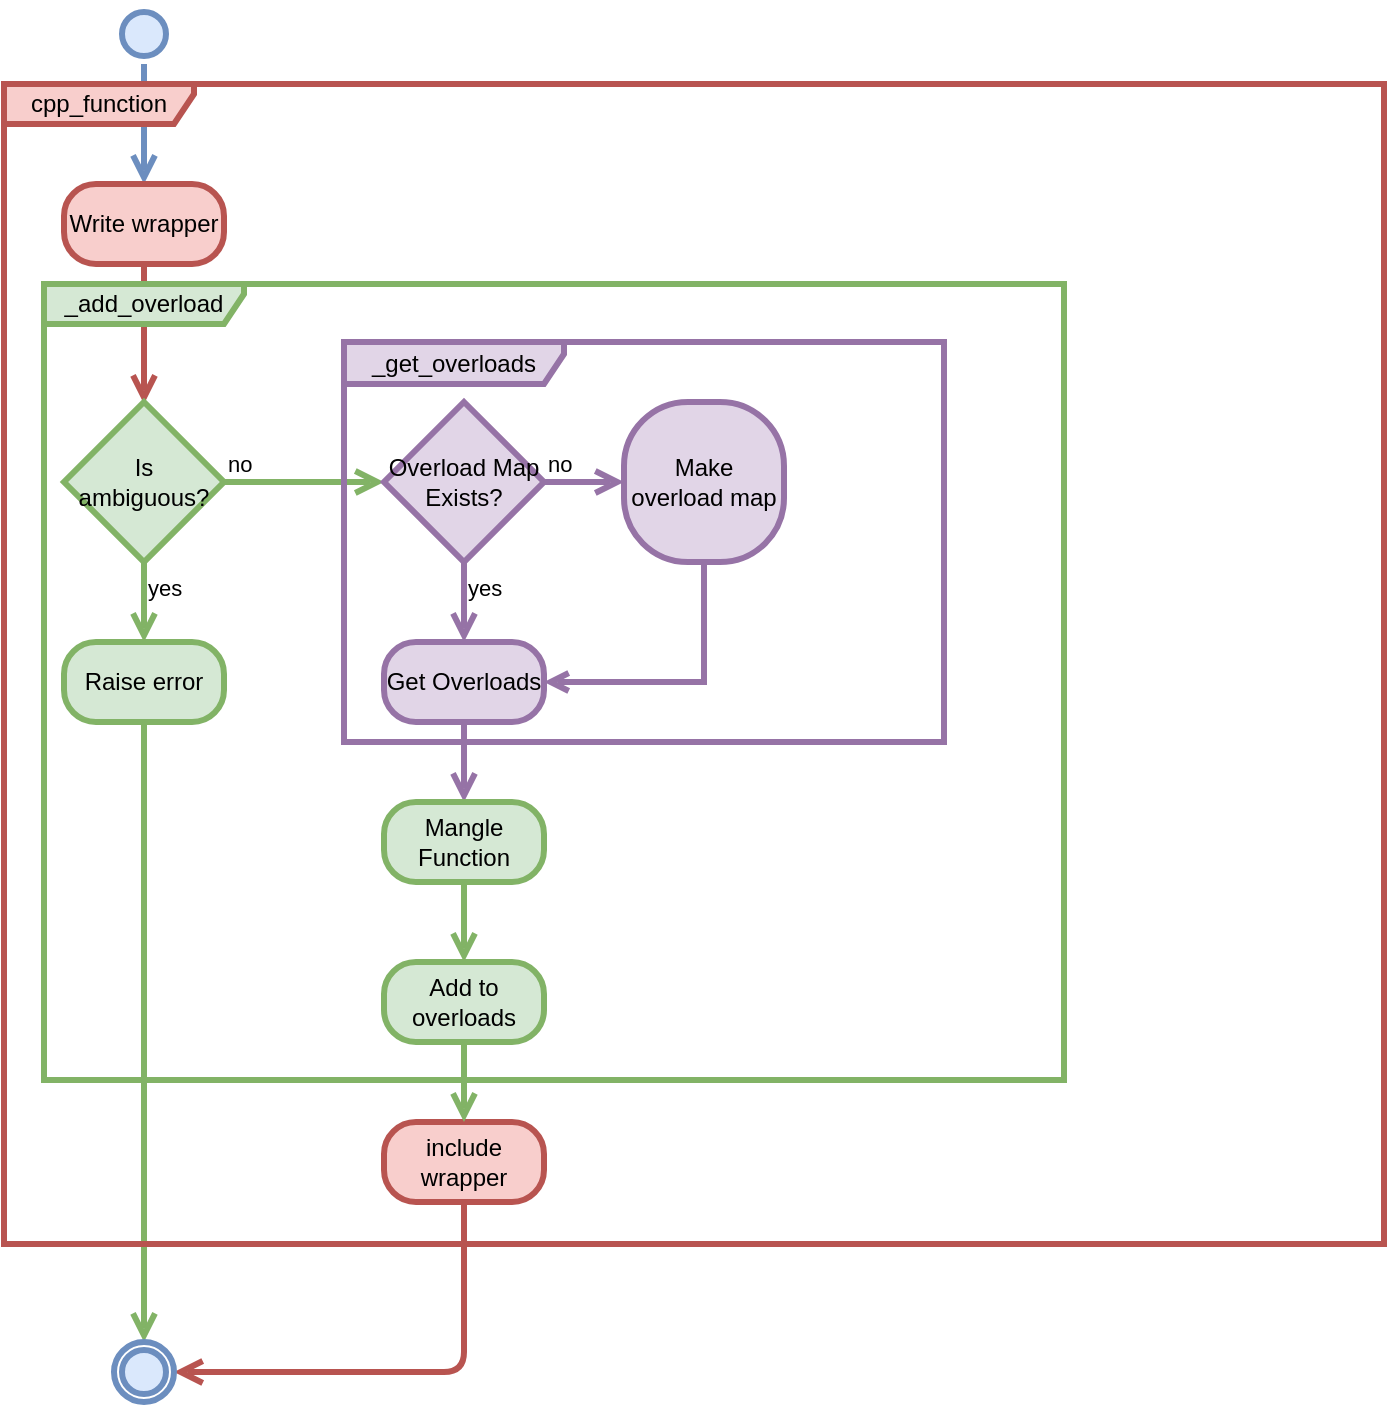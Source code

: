<mxfile version="11.2.5" type="device" pages="2"><diagram id="ijckt-XA7amNmNblk7tS" name="FunctionOverload"><mxGraphModel dx="1392" dy="832" grid="1" gridSize="10" guides="1" tooltips="1" connect="1" arrows="1" fold="1" page="1" pageScale="1" pageWidth="850" pageHeight="1100" math="0" shadow="0"><root><mxCell id="0"/><mxCell id="1" parent="0"/><mxCell id="2J3BSDt3Z5LRyIz0xKGh-1" value="" style="ellipse;html=1;shape=startState;fillColor=#dae8fc;strokeColor=#6c8ebf;strokeWidth=3;" vertex="1" parent="1"><mxGeometry x="65" y="30" width="30" height="30" as="geometry"/></mxCell><mxCell id="2J3BSDt3Z5LRyIz0xKGh-2" value="" style="edgeStyle=orthogonalEdgeStyle;html=1;verticalAlign=bottom;endArrow=open;endSize=8;strokeColor=#6c8ebf;entryX=0.5;entryY=0;entryDx=0;entryDy=0;fillColor=#dae8fc;strokeWidth=3;" edge="1" source="2J3BSDt3Z5LRyIz0xKGh-1" parent="1"><mxGeometry relative="1" as="geometry"><mxPoint x="80" y="120" as="targetPoint"/></mxGeometry></mxCell><mxCell id="NcnbNS6Pvzsfab10dmm4-2" value="Write wrapper" style="rounded=1;whiteSpace=wrap;html=1;arcSize=40;fillColor=#f8cecc;strokeColor=#b85450;align=center;strokeWidth=3;" vertex="1" parent="1"><mxGeometry x="40" y="120" width="80" height="40" as="geometry"/></mxCell><mxCell id="NcnbNS6Pvzsfab10dmm4-3" value="" style="edgeStyle=orthogonalEdgeStyle;html=1;verticalAlign=bottom;endArrow=open;endSize=8;strokeColor=#b85450;exitX=0.5;exitY=1;exitDx=0;exitDy=0;strokeWidth=3;fillColor=#f8cecc;" edge="1" source="NcnbNS6Pvzsfab10dmm4-2" parent="1"><mxGeometry relative="1" as="geometry"><mxPoint x="80" y="230" as="targetPoint"/><mxPoint x="80" y="189" as="sourcePoint"/></mxGeometry></mxCell><mxCell id="NcnbNS6Pvzsfab10dmm4-4" value="include wrapper" style="rounded=1;whiteSpace=wrap;html=1;arcSize=40;fillColor=#f8cecc;strokeColor=#b85450;align=center;strokeWidth=3;" vertex="1" parent="1"><mxGeometry x="200" y="589" width="80" height="40" as="geometry"/></mxCell><mxCell id="NcnbNS6Pvzsfab10dmm4-5" value="" style="edgeStyle=orthogonalEdgeStyle;html=1;verticalAlign=bottom;endArrow=open;endSize=8;strokeColor=#b85450;exitX=0.5;exitY=1;exitDx=0;exitDy=0;entryX=1;entryY=0.5;entryDx=0;entryDy=0;strokeWidth=3;fillColor=#f8cecc;" edge="1" source="NcnbNS6Pvzsfab10dmm4-4" parent="1" target="NcnbNS6Pvzsfab10dmm4-24"><mxGeometry relative="1" as="geometry"><mxPoint x="30" y="689" as="targetPoint"/></mxGeometry></mxCell><mxCell id="NcnbNS6Pvzsfab10dmm4-6" value="Is ambiguous?" style="rhombus;whiteSpace=wrap;html=1;fillColor=#d5e8d4;strokeColor=#82b366;align=center;strokeWidth=3;" vertex="1" parent="1"><mxGeometry x="40" y="229" width="80" height="80" as="geometry"/></mxCell><mxCell id="NcnbNS6Pvzsfab10dmm4-7" value="no" style="edgeStyle=orthogonalEdgeStyle;html=1;align=left;verticalAlign=bottom;endArrow=open;endSize=8;strokeColor=#82b366;entryX=0;entryY=0.5;entryDx=0;entryDy=0;strokeWidth=3;fillColor=#d5e8d4;" edge="1" source="NcnbNS6Pvzsfab10dmm4-6" parent="1" target="NcnbNS6Pvzsfab10dmm4-9"><mxGeometry x="-1" relative="1" as="geometry"><mxPoint x="220" y="269" as="targetPoint"/></mxGeometry></mxCell><mxCell id="NcnbNS6Pvzsfab10dmm4-8" value="yes" style="edgeStyle=orthogonalEdgeStyle;html=1;align=left;verticalAlign=top;endArrow=open;endSize=8;strokeColor=#82b366;entryX=0.5;entryY=0;entryDx=0;entryDy=0;fillColor=#d5e8d4;strokeWidth=3;" edge="1" source="NcnbNS6Pvzsfab10dmm4-6" parent="1" target="NcnbNS6Pvzsfab10dmm4-22"><mxGeometry x="-1" relative="1" as="geometry"><mxPoint x="80" y="349" as="targetPoint"/><mxPoint as="offset"/></mxGeometry></mxCell><mxCell id="NcnbNS6Pvzsfab10dmm4-9" value="Overload Map Exists?" style="rhombus;whiteSpace=wrap;html=1;fillColor=#e1d5e7;strokeColor=#9673a6;align=center;strokeWidth=3;" vertex="1" parent="1"><mxGeometry x="200" y="229" width="80" height="80" as="geometry"/></mxCell><mxCell id="NcnbNS6Pvzsfab10dmm4-11" value="yes" style="edgeStyle=orthogonalEdgeStyle;html=1;align=left;verticalAlign=top;endArrow=open;endSize=8;strokeColor=#9673a6;entryX=0.5;entryY=0;entryDx=0;entryDy=0;fillColor=#e1d5e7;strokeWidth=3;" edge="1" source="NcnbNS6Pvzsfab10dmm4-9" parent="1" target="NcnbNS6Pvzsfab10dmm4-15"><mxGeometry x="-1" relative="1" as="geometry"><mxPoint x="320" y="339" as="targetPoint"/><mxPoint as="offset"/></mxGeometry></mxCell><mxCell id="NcnbNS6Pvzsfab10dmm4-17" style="edgeStyle=orthogonalEdgeStyle;rounded=0;orthogonalLoop=1;jettySize=auto;html=1;exitX=0.5;exitY=1;exitDx=0;exitDy=0;entryX=1;entryY=0.5;entryDx=0;entryDy=0;endArrow=open;endFill=0;startArrow=none;startFill=0;strokeWidth=3;fillColor=#e1d5e7;strokeColor=#9673a6;" edge="1" parent="1" source="NcnbNS6Pvzsfab10dmm4-12" target="NcnbNS6Pvzsfab10dmm4-15"><mxGeometry relative="1" as="geometry"/></mxCell><mxCell id="NcnbNS6Pvzsfab10dmm4-12" value="Make overload map" style="rounded=1;whiteSpace=wrap;html=1;arcSize=40;fillColor=#e1d5e7;strokeColor=#9673a6;align=center;strokeWidth=3;" vertex="1" parent="1"><mxGeometry x="320" y="229" width="80" height="80" as="geometry"/></mxCell><mxCell id="NcnbNS6Pvzsfab10dmm4-14" value="no" style="edgeStyle=orthogonalEdgeStyle;html=1;align=left;verticalAlign=bottom;endArrow=open;endSize=8;strokeColor=#9673a6;strokeWidth=3;fillColor=#e1d5e7;" edge="1" parent="1" source="NcnbNS6Pvzsfab10dmm4-9" target="NcnbNS6Pvzsfab10dmm4-12"><mxGeometry x="-1" relative="1" as="geometry"><mxPoint x="460" y="259" as="targetPoint"/><mxPoint x="280" y="269" as="sourcePoint"/></mxGeometry></mxCell><mxCell id="NcnbNS6Pvzsfab10dmm4-15" value="Get Overloads" style="rounded=1;whiteSpace=wrap;html=1;arcSize=40;fillColor=#e1d5e7;strokeColor=#9673a6;align=center;strokeWidth=3;" vertex="1" parent="1"><mxGeometry x="200" y="349" width="80" height="40" as="geometry"/></mxCell><mxCell id="NcnbNS6Pvzsfab10dmm4-16" value="" style="edgeStyle=orthogonalEdgeStyle;html=1;verticalAlign=bottom;endArrow=open;endSize=8;strokeColor=#9673a6;entryX=0.5;entryY=0;entryDx=0;entryDy=0;fillColor=#e1d5e7;strokeWidth=3;" edge="1" source="NcnbNS6Pvzsfab10dmm4-15" parent="1" target="NcnbNS6Pvzsfab10dmm4-18"><mxGeometry relative="1" as="geometry"><mxPoint x="240" y="459" as="targetPoint"/></mxGeometry></mxCell><mxCell id="NcnbNS6Pvzsfab10dmm4-18" value="Mangle Function" style="rounded=1;whiteSpace=wrap;html=1;arcSize=40;fillColor=#d5e8d4;strokeColor=#82b366;align=center;strokeWidth=3;" vertex="1" parent="1"><mxGeometry x="200" y="429" width="80" height="40" as="geometry"/></mxCell><mxCell id="NcnbNS6Pvzsfab10dmm4-19" value="" style="edgeStyle=orthogonalEdgeStyle;html=1;verticalAlign=bottom;endArrow=open;endSize=8;strokeColor=#82b366;entryX=0.5;entryY=0;entryDx=0;entryDy=0;strokeWidth=3;fillColor=#d5e8d4;" edge="1" source="NcnbNS6Pvzsfab10dmm4-18" parent="1" target="NcnbNS6Pvzsfab10dmm4-20"><mxGeometry relative="1" as="geometry"><mxPoint x="250" y="589" as="targetPoint"/></mxGeometry></mxCell><mxCell id="NcnbNS6Pvzsfab10dmm4-20" value="Add to overloads" style="rounded=1;whiteSpace=wrap;html=1;arcSize=40;fillColor=#d5e8d4;strokeColor=#82b366;align=center;strokeWidth=3;" vertex="1" parent="1"><mxGeometry x="200" y="509" width="80" height="40" as="geometry"/></mxCell><mxCell id="NcnbNS6Pvzsfab10dmm4-21" value="" style="edgeStyle=orthogonalEdgeStyle;html=1;verticalAlign=bottom;endArrow=open;endSize=8;strokeColor=#82b366;entryX=0.5;entryY=0;entryDx=0;entryDy=0;strokeWidth=3;fillColor=#d5e8d4;" edge="1" source="NcnbNS6Pvzsfab10dmm4-20" parent="1" target="NcnbNS6Pvzsfab10dmm4-4"><mxGeometry relative="1" as="geometry"><mxPoint x="260" y="609" as="targetPoint"/></mxGeometry></mxCell><mxCell id="NcnbNS6Pvzsfab10dmm4-22" value="Raise error" style="rounded=1;whiteSpace=wrap;html=1;arcSize=40;fillColor=#d5e8d4;strokeColor=#82b366;align=center;strokeWidth=3;" vertex="1" parent="1"><mxGeometry x="40" y="349" width="80" height="40" as="geometry"/></mxCell><mxCell id="NcnbNS6Pvzsfab10dmm4-23" value="" style="edgeStyle=orthogonalEdgeStyle;html=1;verticalAlign=bottom;endArrow=open;endSize=8;strokeColor=#82b366;entryX=0.5;entryY=0;entryDx=0;entryDy=0;fillColor=#d5e8d4;strokeWidth=3;" edge="1" source="NcnbNS6Pvzsfab10dmm4-22" parent="1" target="NcnbNS6Pvzsfab10dmm4-24"><mxGeometry relative="1" as="geometry"><mxPoint x="100" y="449" as="targetPoint"/></mxGeometry></mxCell><mxCell id="NcnbNS6Pvzsfab10dmm4-24" value="" style="ellipse;html=1;shape=endState;fillColor=#dae8fc;strokeColor=#6c8ebf;strokeWidth=3;" vertex="1" parent="1"><mxGeometry x="65" y="699" width="30" height="30" as="geometry"/></mxCell><mxCell id="NcnbNS6Pvzsfab10dmm4-25" value="_get_overloads" style="shape=umlFrame;whiteSpace=wrap;html=1;align=center;width=110;height=21;fillColor=#e1d5e7;strokeColor=#9673a6;strokeWidth=3;" vertex="1" parent="1"><mxGeometry x="180" y="199" width="300" height="200" as="geometry"/></mxCell><mxCell id="NcnbNS6Pvzsfab10dmm4-26" value="_add_overload" style="shape=umlFrame;whiteSpace=wrap;html=1;align=center;width=100;height=20;fillColor=#d5e8d4;strokeColor=#82b366;strokeWidth=3;" vertex="1" parent="1"><mxGeometry x="30" y="170" width="510" height="398" as="geometry"/></mxCell><mxCell id="NcnbNS6Pvzsfab10dmm4-1" value="cpp_function" style="shape=umlFrame;whiteSpace=wrap;html=1;align=center;width=95;height=20;fillColor=#f8cecc;strokeColor=#b85450;strokeWidth=3;" vertex="1" parent="1"><mxGeometry x="10" y="70" width="690" height="580" as="geometry"/></mxCell></root></mxGraphModel></diagram><diagram id="ngkEjJZ9MAjNCXqKUGO-" name="VirtualFunctions"><mxGraphModel dx="1392" dy="832" grid="1" gridSize="10" guides="1" tooltips="1" connect="1" arrows="1" fold="1" page="1" pageScale="1" pageWidth="850" pageHeight="1100" math="0" shadow="0"><root><mxCell id="kWMfPtLBXrcZYzgbH6pa-0"/><mxCell id="kWMfPtLBXrcZYzgbH6pa-1" parent="kWMfPtLBXrcZYzgbH6pa-0"/><mxCell id="kWMfPtLBXrcZYzgbH6pa-2" value="&lt;p style=&quot;margin: 4px 0px 0px; text-decoration: underline;&quot;&gt;&lt;b&gt;a_fxn : map&lt;/b&gt;&lt;/p&gt;&lt;hr&gt;&lt;p style=&quot;margin: 0px ; margin-left: 8px&quot;&gt;[foo, int, bool]&amp;nbsp;&lt;/p&gt;&lt;p style=&quot;margin: 0px ; margin-left: 8px&quot;&gt;[foo, int, int]&amp;nbsp; &amp;nbsp; &amp;nbsp;&lt;/p&gt;" style="verticalAlign=top;align=center;overflow=fill;fontSize=12;fontFamily=Helvetica;html=1;" vertex="1" parent="kWMfPtLBXrcZYzgbH6pa-1"><mxGeometry x="400" y="120" width="120" height="80" as="geometry"/></mxCell><mxCell id="kWMfPtLBXrcZYzgbH6pa-6" value="&lt;p style=&quot;margin: 4px 0px 0px;&quot;&gt;&lt;b&gt;Foo&lt;/b&gt;&lt;/p&gt;&lt;hr size=&quot;1&quot;&gt;&lt;p style=&quot;margin: 0px ; margin-left: 4px&quot;&gt;+ a_fxn(int, bool)&lt;/p&gt;&lt;p style=&quot;margin: 0px ; margin-left: 4px&quot;&gt;+ a_fxn(int, int)&lt;/p&gt;" style="verticalAlign=middle;align=center;overflow=fill;fontSize=12;fontFamily=Helvetica;html=1;" vertex="1" parent="kWMfPtLBXrcZYzgbH6pa-1"><mxGeometry x="40" y="120" width="120" height="80" as="geometry"/></mxCell><mxCell id="kWMfPtLBXrcZYzgbH6pa-8" value="&lt;p style=&quot;margin: 4px 0px 0px;&quot;&gt;&lt;b&gt;Bar&lt;/b&gt;&lt;/p&gt;&lt;hr size=&quot;1&quot;&gt;&lt;p style=&quot;margin: 0px ; margin-left: 4px&quot;&gt;+ a_fxn(int, bool)&lt;/p&gt;" style="verticalAlign=middle;align=center;overflow=fill;fontSize=12;fontFamily=Helvetica;html=1;" vertex="1" parent="kWMfPtLBXrcZYzgbH6pa-1"><mxGeometry x="40" y="240" width="120" height="80" as="geometry"/></mxCell><mxCell id="kWMfPtLBXrcZYzgbH6pa-10" value="a_fxn" style="shape=umlLifeline;perimeter=lifelinePerimeter;whiteSpace=wrap;html=1;container=1;collapsible=0;recursiveResize=0;outlineConnect=0;" vertex="1" parent="kWMfPtLBXrcZYzgbH6pa-1"><mxGeometry x="240" y="40" width="120" height="300" as="geometry"/></mxCell><mxCell id="kWMfPtLBXrcZYzgbH6pa-15" value="" style="html=1;points=[];perimeter=orthogonalPerimeter;" vertex="1" parent="kWMfPtLBXrcZYzgbH6pa-10"><mxGeometry x="55" y="80" width="10" height="200" as="geometry"/></mxCell><mxCell id="kWMfPtLBXrcZYzgbH6pa-14" value="Declare class Foo" style="html=1;verticalAlign=bottom;startArrow=oval;startFill=1;endArrow=block;startSize=8;exitX=1;exitY=0.5;exitDx=0;exitDy=0;" edge="1" parent="kWMfPtLBXrcZYzgbH6pa-1" source="kWMfPtLBXrcZYzgbH6pa-6" target="kWMfPtLBXrcZYzgbH6pa-15"><mxGeometry x="0.005" y="10" width="60" relative="1" as="geometry"><mxPoint x="90" y="170" as="sourcePoint"/><mxPoint x="259.5" y="160" as="targetPoint"/><mxPoint as="offset"/></mxGeometry></mxCell><mxCell id="kWMfPtLBXrcZYzgbH6pa-17" value="&lt;p style=&quot;margin: 4px 0px 0px; text-decoration: underline;&quot;&gt;&lt;b&gt;a_fxn : map&lt;/b&gt;&lt;/p&gt;&lt;hr&gt;&lt;p style=&quot;margin: 0px ; margin-left: 8px&quot;&gt;[foo, int, bool]&amp;nbsp;&lt;/p&gt;&lt;p style=&quot;margin: 0px ; margin-left: 8px&quot;&gt;[bar, int, bool]&lt;/p&gt;&lt;p style=&quot;margin: 0px ; margin-left: 8px&quot;&gt;[foo, int, int]&amp;nbsp; &amp;nbsp; &amp;nbsp;&lt;/p&gt;" style="verticalAlign=top;align=center;overflow=fill;fontSize=12;fontFamily=Helvetica;html=1;" vertex="1" parent="kWMfPtLBXrcZYzgbH6pa-1"><mxGeometry x="400" y="235" width="120" height="85" as="geometry"/></mxCell><mxCell id="kWMfPtLBXrcZYzgbH6pa-19" value="Derive Bar from Foo" style="html=1;verticalAlign=bottom;startArrow=oval;startFill=1;endArrow=block;startSize=8;exitX=1;exitY=0.5;exitDx=0;exitDy=0;" edge="1" parent="kWMfPtLBXrcZYzgbH6pa-1" source="kWMfPtLBXrcZYzgbH6pa-8"><mxGeometry x="0.005" y="10" width="60" relative="1" as="geometry"><mxPoint x="155.5" y="274.5" as="sourcePoint"/><mxPoint x="290" y="282" as="targetPoint"/><mxPoint as="offset"/></mxGeometry></mxCell><mxCell id="kWMfPtLBXrcZYzgbH6pa-20" style="edgeStyle=orthogonalEdgeStyle;rounded=0;orthogonalLoop=1;jettySize=auto;html=1;entryX=0;entryY=0.5;entryDx=0;entryDy=0;endArrow=none;endFill=0;exitX=1.3;exitY=0.2;exitDx=0;exitDy=0;exitPerimeter=0;" edge="1" parent="kWMfPtLBXrcZYzgbH6pa-1" source="kWMfPtLBXrcZYzgbH6pa-15" target="kWMfPtLBXrcZYzgbH6pa-2"><mxGeometry relative="1" as="geometry"/></mxCell><mxCell id="kWMfPtLBXrcZYzgbH6pa-21" style="edgeStyle=orthogonalEdgeStyle;rounded=0;orthogonalLoop=1;jettySize=auto;html=1;entryX=0;entryY=0.5;entryDx=0;entryDy=0;endArrow=none;endFill=0;" edge="1" parent="kWMfPtLBXrcZYzgbH6pa-1"><mxGeometry relative="1" as="geometry"><mxPoint x="305" y="279.5" as="sourcePoint"/><mxPoint x="400" y="279.5" as="targetPoint"/></mxGeometry></mxCell><mxCell id="kWMfPtLBXrcZYzgbH6pa-22" value="" style="ellipse;html=1;shape=endState;fillColor=#000000;strokeColor=#ff0000;align=center;" vertex="1" parent="kWMfPtLBXrcZYzgbH6pa-1"><mxGeometry x="285" y="345" width="30" height="30" as="geometry"/></mxCell></root></mxGraphModel></diagram></mxfile>